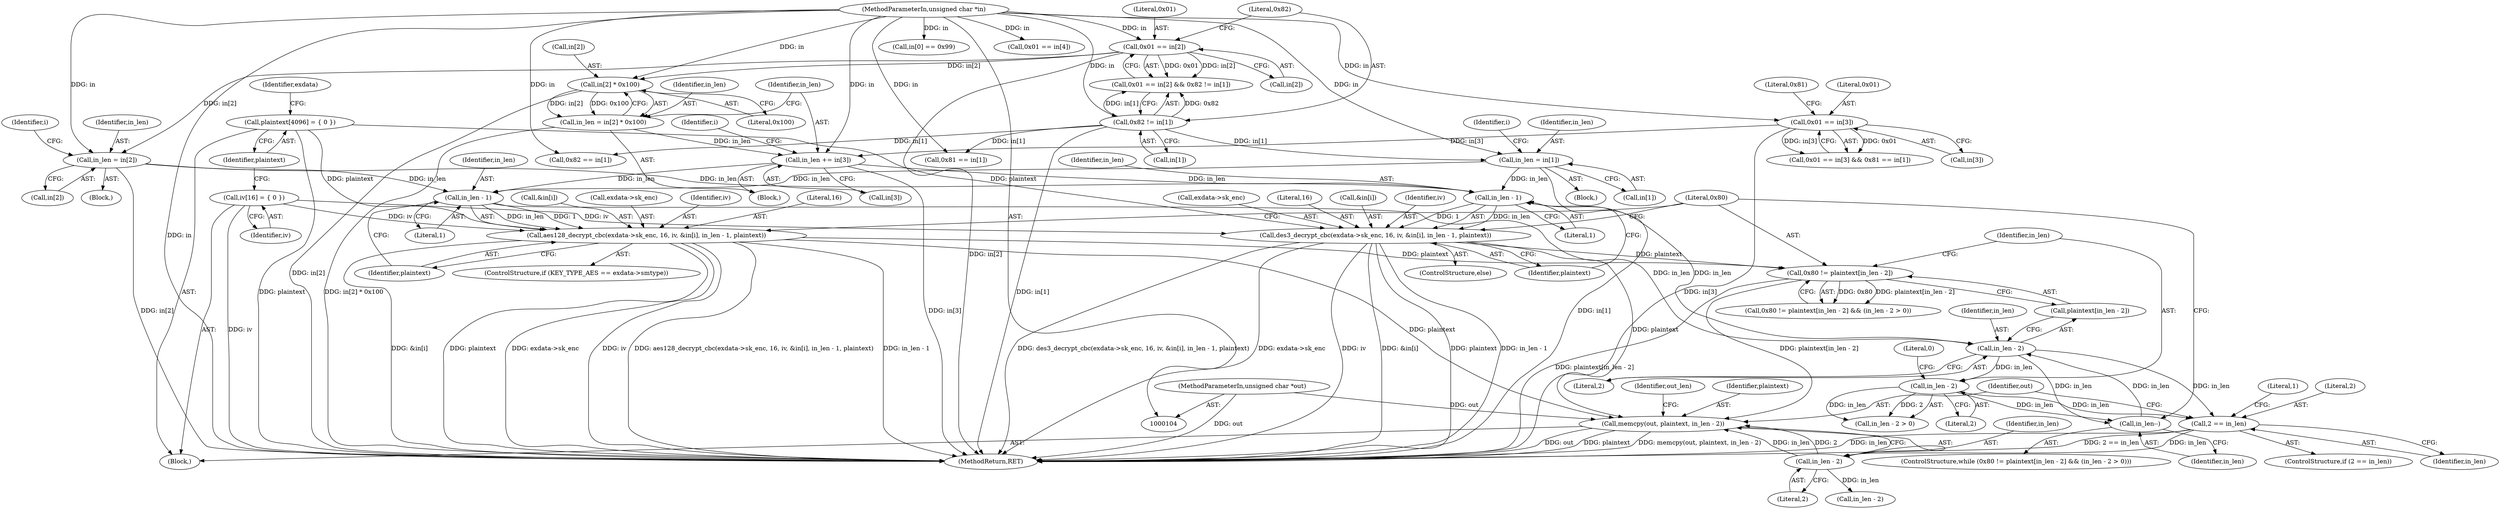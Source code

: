 digraph "1_OpenSC_8fe377e93b4b56060e5bbfb6f3142ceaeca744fa_7@API" {
"1000279" [label="(Call,memcpy(out, plaintext, in_len - 2))"];
"1000107" [label="(MethodParameterIn,unsigned char *out)"];
"1000258" [label="(Call,0x80 != plaintext[in_len - 2])"];
"1000242" [label="(Call,des3_decrypt_cbc(exdata->sk_enc, 16, iv, &in[i], in_len - 1, plaintext))"];
"1000113" [label="(Call,iv[16] = { 0 })"];
"1000252" [label="(Call,in_len - 1)"];
"1000208" [label="(Call,in_len += in[3])"];
"1000168" [label="(Call,0x01 == in[3])"];
"1000106" [label="(MethodParameterIn,unsigned char *in)"];
"1000201" [label="(Call,in_len = in[2] * 0x100)"];
"1000203" [label="(Call,in[2] * 0x100)"];
"1000146" [label="(Call,0x01 == in[2])"];
"1000157" [label="(Call,in_len = in[1])"];
"1000151" [label="(Call,0x82 != in[1])"];
"1000179" [label="(Call,in_len = in[2])"];
"1000116" [label="(Call,plaintext[4096] = { 0 })"];
"1000227" [label="(Call,aes128_decrypt_cbc(exdata->sk_enc, 16, iv, &in[i], in_len - 1, plaintext))"];
"1000237" [label="(Call,in_len - 1)"];
"1000282" [label="(Call,in_len - 2)"];
"1000273" [label="(Call,2 == in_len)"];
"1000266" [label="(Call,in_len - 2)"];
"1000262" [label="(Call,in_len - 2)"];
"1000270" [label="(Call,in_len--)"];
"1000227" [label="(Call,aes128_decrypt_cbc(exdata->sk_enc, 16, iv, &in[i], in_len - 1, plaintext))"];
"1000204" [label="(Call,in[2])"];
"1000283" [label="(Identifier,in_len)"];
"1000241" [label="(ControlStructure,else)"];
"1000275" [label="(Identifier,in_len)"];
"1000137" [label="(Call,in[0] == 0x99)"];
"1000279" [label="(Call,memcpy(out, plaintext, in_len - 2))"];
"1000252" [label="(Call,in_len - 1)"];
"1000203" [label="(Call,in[2] * 0x100)"];
"1000264" [label="(Literal,2)"];
"1000257" [label="(Call,0x80 != plaintext[in_len - 2] && (in_len - 2 > 0))"];
"1000272" [label="(ControlStructure,if (2 == in_len))"];
"1000201" [label="(Call,in_len = in[2] * 0x100)"];
"1000233" [label="(Call,&in[i])"];
"1000260" [label="(Call,plaintext[in_len - 2])"];
"1000180" [label="(Identifier,in_len)"];
"1000109" [label="(Block,)"];
"1000268" [label="(Literal,2)"];
"1000246" [label="(Literal,16)"];
"1000179" [label="(Call,in_len = in[2])"];
"1000181" [label="(Call,in[2])"];
"1000270" [label="(Call,in_len--)"];
"1000185" [label="(Identifier,i)"];
"1000209" [label="(Identifier,in_len)"];
"1000116" [label="(Call,plaintext[4096] = { 0 })"];
"1000258" [label="(Call,0x80 != plaintext[in_len - 2])"];
"1000173" [label="(Call,0x81 == in[1])"];
"1000265" [label="(Call,in_len - 2 > 0)"];
"1000168" [label="(Call,0x01 == in[3])"];
"1000152" [label="(Literal,0x82)"];
"1000253" [label="(Identifier,in_len)"];
"1000159" [label="(Call,in[1])"];
"1000120" [label="(Identifier,exdata)"];
"1000157" [label="(Call,in_len = in[1])"];
"1000259" [label="(Literal,0x80)"];
"1000117" [label="(Identifier,plaintext)"];
"1000107" [label="(MethodParameterIn,unsigned char *out)"];
"1000284" [label="(Literal,2)"];
"1000242" [label="(Call,des3_decrypt_cbc(exdata->sk_enc, 16, iv, &in[i], in_len - 1, plaintext))"];
"1000282" [label="(Call,in_len - 2)"];
"1000148" [label="(Call,in[2])"];
"1000228" [label="(Call,exdata->sk_enc)"];
"1000153" [label="(Call,in[1])"];
"1000287" [label="(Identifier,out_len)"];
"1000232" [label="(Identifier,iv)"];
"1000151" [label="(Call,0x82 != in[1])"];
"1000169" [label="(Literal,0x01)"];
"1000263" [label="(Identifier,in_len)"];
"1000190" [label="(Call,0x01 == in[4])"];
"1000267" [label="(Identifier,in_len)"];
"1000254" [label="(Literal,1)"];
"1000114" [label="(Identifier,iv)"];
"1000200" [label="(Block,)"];
"1000195" [label="(Call,0x82 == in[1])"];
"1000269" [label="(Literal,0)"];
"1000266" [label="(Call,in_len - 2)"];
"1000240" [label="(Identifier,plaintext)"];
"1000248" [label="(Call,&in[i])"];
"1000170" [label="(Call,in[3])"];
"1000146" [label="(Call,0x01 == in[2])"];
"1000158" [label="(Identifier,in_len)"];
"1000271" [label="(Identifier,in_len)"];
"1000163" [label="(Identifier,i)"];
"1000238" [label="(Identifier,in_len)"];
"1000293" [label="(MethodReturn,RET)"];
"1000147" [label="(Literal,0x01)"];
"1000207" [label="(Literal,0x100)"];
"1000262" [label="(Call,in_len - 2)"];
"1000255" [label="(Identifier,plaintext)"];
"1000288" [label="(Call,in_len - 2)"];
"1000156" [label="(Block,)"];
"1000239" [label="(Literal,1)"];
"1000280" [label="(Identifier,out)"];
"1000210" [label="(Call,in[3])"];
"1000247" [label="(Identifier,iv)"];
"1000174" [label="(Literal,0x81)"];
"1000256" [label="(ControlStructure,while (0x80 != plaintext[in_len - 2] && (in_len - 2 > 0)))"];
"1000145" [label="(Call,0x01 == in[2] && 0x82 != in[1])"];
"1000214" [label="(Identifier,i)"];
"1000178" [label="(Block,)"];
"1000281" [label="(Identifier,plaintext)"];
"1000106" [label="(MethodParameterIn,unsigned char *in)"];
"1000273" [label="(Call,2 == in_len)"];
"1000221" [label="(ControlStructure,if (KEY_TYPE_AES == exdata->smtype))"];
"1000231" [label="(Literal,16)"];
"1000237" [label="(Call,in_len - 1)"];
"1000113" [label="(Call,iv[16] = { 0 })"];
"1000243" [label="(Call,exdata->sk_enc)"];
"1000208" [label="(Call,in_len += in[3])"];
"1000278" [label="(Literal,1)"];
"1000202" [label="(Identifier,in_len)"];
"1000167" [label="(Call,0x01 == in[3] && 0x81 == in[1])"];
"1000274" [label="(Literal,2)"];
"1000279" -> "1000109"  [label="AST: "];
"1000279" -> "1000282"  [label="CFG: "];
"1000280" -> "1000279"  [label="AST: "];
"1000281" -> "1000279"  [label="AST: "];
"1000282" -> "1000279"  [label="AST: "];
"1000287" -> "1000279"  [label="CFG: "];
"1000279" -> "1000293"  [label="DDG: out"];
"1000279" -> "1000293"  [label="DDG: plaintext"];
"1000279" -> "1000293"  [label="DDG: memcpy(out, plaintext, in_len - 2)"];
"1000107" -> "1000279"  [label="DDG: out"];
"1000258" -> "1000279"  [label="DDG: plaintext[in_len - 2]"];
"1000242" -> "1000279"  [label="DDG: plaintext"];
"1000227" -> "1000279"  [label="DDG: plaintext"];
"1000282" -> "1000279"  [label="DDG: in_len"];
"1000282" -> "1000279"  [label="DDG: 2"];
"1000107" -> "1000104"  [label="AST: "];
"1000107" -> "1000293"  [label="DDG: out"];
"1000258" -> "1000257"  [label="AST: "];
"1000258" -> "1000260"  [label="CFG: "];
"1000259" -> "1000258"  [label="AST: "];
"1000260" -> "1000258"  [label="AST: "];
"1000267" -> "1000258"  [label="CFG: "];
"1000257" -> "1000258"  [label="CFG: "];
"1000258" -> "1000293"  [label="DDG: plaintext[in_len - 2]"];
"1000258" -> "1000257"  [label="DDG: 0x80"];
"1000258" -> "1000257"  [label="DDG: plaintext[in_len - 2]"];
"1000242" -> "1000258"  [label="DDG: plaintext"];
"1000227" -> "1000258"  [label="DDG: plaintext"];
"1000242" -> "1000241"  [label="AST: "];
"1000242" -> "1000255"  [label="CFG: "];
"1000243" -> "1000242"  [label="AST: "];
"1000246" -> "1000242"  [label="AST: "];
"1000247" -> "1000242"  [label="AST: "];
"1000248" -> "1000242"  [label="AST: "];
"1000252" -> "1000242"  [label="AST: "];
"1000255" -> "1000242"  [label="AST: "];
"1000259" -> "1000242"  [label="CFG: "];
"1000242" -> "1000293"  [label="DDG: &in[i]"];
"1000242" -> "1000293"  [label="DDG: plaintext"];
"1000242" -> "1000293"  [label="DDG: in_len - 1"];
"1000242" -> "1000293"  [label="DDG: des3_decrypt_cbc(exdata->sk_enc, 16, iv, &in[i], in_len - 1, plaintext)"];
"1000242" -> "1000293"  [label="DDG: exdata->sk_enc"];
"1000242" -> "1000293"  [label="DDG: iv"];
"1000113" -> "1000242"  [label="DDG: iv"];
"1000252" -> "1000242"  [label="DDG: in_len"];
"1000252" -> "1000242"  [label="DDG: 1"];
"1000116" -> "1000242"  [label="DDG: plaintext"];
"1000113" -> "1000109"  [label="AST: "];
"1000113" -> "1000114"  [label="CFG: "];
"1000114" -> "1000113"  [label="AST: "];
"1000117" -> "1000113"  [label="CFG: "];
"1000113" -> "1000293"  [label="DDG: iv"];
"1000113" -> "1000227"  [label="DDG: iv"];
"1000252" -> "1000254"  [label="CFG: "];
"1000253" -> "1000252"  [label="AST: "];
"1000254" -> "1000252"  [label="AST: "];
"1000255" -> "1000252"  [label="CFG: "];
"1000208" -> "1000252"  [label="DDG: in_len"];
"1000157" -> "1000252"  [label="DDG: in_len"];
"1000179" -> "1000252"  [label="DDG: in_len"];
"1000252" -> "1000262"  [label="DDG: in_len"];
"1000208" -> "1000200"  [label="AST: "];
"1000208" -> "1000210"  [label="CFG: "];
"1000209" -> "1000208"  [label="AST: "];
"1000210" -> "1000208"  [label="AST: "];
"1000214" -> "1000208"  [label="CFG: "];
"1000208" -> "1000293"  [label="DDG: in[3]"];
"1000168" -> "1000208"  [label="DDG: in[3]"];
"1000106" -> "1000208"  [label="DDG: in"];
"1000201" -> "1000208"  [label="DDG: in_len"];
"1000208" -> "1000237"  [label="DDG: in_len"];
"1000168" -> "1000167"  [label="AST: "];
"1000168" -> "1000170"  [label="CFG: "];
"1000169" -> "1000168"  [label="AST: "];
"1000170" -> "1000168"  [label="AST: "];
"1000174" -> "1000168"  [label="CFG: "];
"1000167" -> "1000168"  [label="CFG: "];
"1000168" -> "1000293"  [label="DDG: in[3]"];
"1000168" -> "1000167"  [label="DDG: 0x01"];
"1000168" -> "1000167"  [label="DDG: in[3]"];
"1000106" -> "1000168"  [label="DDG: in"];
"1000106" -> "1000104"  [label="AST: "];
"1000106" -> "1000293"  [label="DDG: in"];
"1000106" -> "1000137"  [label="DDG: in"];
"1000106" -> "1000146"  [label="DDG: in"];
"1000106" -> "1000151"  [label="DDG: in"];
"1000106" -> "1000157"  [label="DDG: in"];
"1000106" -> "1000173"  [label="DDG: in"];
"1000106" -> "1000179"  [label="DDG: in"];
"1000106" -> "1000190"  [label="DDG: in"];
"1000106" -> "1000195"  [label="DDG: in"];
"1000106" -> "1000203"  [label="DDG: in"];
"1000201" -> "1000200"  [label="AST: "];
"1000201" -> "1000203"  [label="CFG: "];
"1000202" -> "1000201"  [label="AST: "];
"1000203" -> "1000201"  [label="AST: "];
"1000209" -> "1000201"  [label="CFG: "];
"1000201" -> "1000293"  [label="DDG: in[2] * 0x100"];
"1000203" -> "1000201"  [label="DDG: in[2]"];
"1000203" -> "1000201"  [label="DDG: 0x100"];
"1000203" -> "1000207"  [label="CFG: "];
"1000204" -> "1000203"  [label="AST: "];
"1000207" -> "1000203"  [label="AST: "];
"1000203" -> "1000293"  [label="DDG: in[2]"];
"1000146" -> "1000203"  [label="DDG: in[2]"];
"1000146" -> "1000145"  [label="AST: "];
"1000146" -> "1000148"  [label="CFG: "];
"1000147" -> "1000146"  [label="AST: "];
"1000148" -> "1000146"  [label="AST: "];
"1000152" -> "1000146"  [label="CFG: "];
"1000145" -> "1000146"  [label="CFG: "];
"1000146" -> "1000293"  [label="DDG: in[2]"];
"1000146" -> "1000145"  [label="DDG: 0x01"];
"1000146" -> "1000145"  [label="DDG: in[2]"];
"1000146" -> "1000179"  [label="DDG: in[2]"];
"1000157" -> "1000156"  [label="AST: "];
"1000157" -> "1000159"  [label="CFG: "];
"1000158" -> "1000157"  [label="AST: "];
"1000159" -> "1000157"  [label="AST: "];
"1000163" -> "1000157"  [label="CFG: "];
"1000157" -> "1000293"  [label="DDG: in[1]"];
"1000151" -> "1000157"  [label="DDG: in[1]"];
"1000157" -> "1000237"  [label="DDG: in_len"];
"1000151" -> "1000145"  [label="AST: "];
"1000151" -> "1000153"  [label="CFG: "];
"1000152" -> "1000151"  [label="AST: "];
"1000153" -> "1000151"  [label="AST: "];
"1000145" -> "1000151"  [label="CFG: "];
"1000151" -> "1000293"  [label="DDG: in[1]"];
"1000151" -> "1000145"  [label="DDG: 0x82"];
"1000151" -> "1000145"  [label="DDG: in[1]"];
"1000151" -> "1000173"  [label="DDG: in[1]"];
"1000151" -> "1000195"  [label="DDG: in[1]"];
"1000179" -> "1000178"  [label="AST: "];
"1000179" -> "1000181"  [label="CFG: "];
"1000180" -> "1000179"  [label="AST: "];
"1000181" -> "1000179"  [label="AST: "];
"1000185" -> "1000179"  [label="CFG: "];
"1000179" -> "1000293"  [label="DDG: in[2]"];
"1000179" -> "1000237"  [label="DDG: in_len"];
"1000116" -> "1000109"  [label="AST: "];
"1000116" -> "1000117"  [label="CFG: "];
"1000117" -> "1000116"  [label="AST: "];
"1000120" -> "1000116"  [label="CFG: "];
"1000116" -> "1000293"  [label="DDG: plaintext"];
"1000116" -> "1000227"  [label="DDG: plaintext"];
"1000227" -> "1000221"  [label="AST: "];
"1000227" -> "1000240"  [label="CFG: "];
"1000228" -> "1000227"  [label="AST: "];
"1000231" -> "1000227"  [label="AST: "];
"1000232" -> "1000227"  [label="AST: "];
"1000233" -> "1000227"  [label="AST: "];
"1000237" -> "1000227"  [label="AST: "];
"1000240" -> "1000227"  [label="AST: "];
"1000259" -> "1000227"  [label="CFG: "];
"1000227" -> "1000293"  [label="DDG: aes128_decrypt_cbc(exdata->sk_enc, 16, iv, &in[i], in_len - 1, plaintext)"];
"1000227" -> "1000293"  [label="DDG: in_len - 1"];
"1000227" -> "1000293"  [label="DDG: &in[i]"];
"1000227" -> "1000293"  [label="DDG: plaintext"];
"1000227" -> "1000293"  [label="DDG: exdata->sk_enc"];
"1000227" -> "1000293"  [label="DDG: iv"];
"1000237" -> "1000227"  [label="DDG: in_len"];
"1000237" -> "1000227"  [label="DDG: 1"];
"1000237" -> "1000239"  [label="CFG: "];
"1000238" -> "1000237"  [label="AST: "];
"1000239" -> "1000237"  [label="AST: "];
"1000240" -> "1000237"  [label="CFG: "];
"1000237" -> "1000262"  [label="DDG: in_len"];
"1000282" -> "1000284"  [label="CFG: "];
"1000283" -> "1000282"  [label="AST: "];
"1000284" -> "1000282"  [label="AST: "];
"1000273" -> "1000282"  [label="DDG: in_len"];
"1000282" -> "1000288"  [label="DDG: in_len"];
"1000273" -> "1000272"  [label="AST: "];
"1000273" -> "1000275"  [label="CFG: "];
"1000274" -> "1000273"  [label="AST: "];
"1000275" -> "1000273"  [label="AST: "];
"1000278" -> "1000273"  [label="CFG: "];
"1000280" -> "1000273"  [label="CFG: "];
"1000273" -> "1000293"  [label="DDG: in_len"];
"1000273" -> "1000293"  [label="DDG: 2 == in_len"];
"1000266" -> "1000273"  [label="DDG: in_len"];
"1000262" -> "1000273"  [label="DDG: in_len"];
"1000266" -> "1000265"  [label="AST: "];
"1000266" -> "1000268"  [label="CFG: "];
"1000267" -> "1000266"  [label="AST: "];
"1000268" -> "1000266"  [label="AST: "];
"1000269" -> "1000266"  [label="CFG: "];
"1000266" -> "1000265"  [label="DDG: in_len"];
"1000266" -> "1000265"  [label="DDG: 2"];
"1000262" -> "1000266"  [label="DDG: in_len"];
"1000266" -> "1000270"  [label="DDG: in_len"];
"1000262" -> "1000260"  [label="AST: "];
"1000262" -> "1000264"  [label="CFG: "];
"1000263" -> "1000262"  [label="AST: "];
"1000264" -> "1000262"  [label="AST: "];
"1000260" -> "1000262"  [label="CFG: "];
"1000270" -> "1000262"  [label="DDG: in_len"];
"1000262" -> "1000270"  [label="DDG: in_len"];
"1000270" -> "1000256"  [label="AST: "];
"1000270" -> "1000271"  [label="CFG: "];
"1000271" -> "1000270"  [label="AST: "];
"1000259" -> "1000270"  [label="CFG: "];
}
